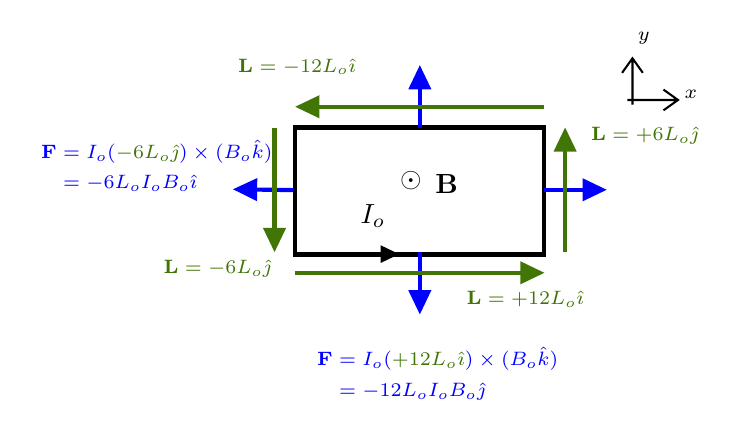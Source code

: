 

\tikzset{every picture/.style={line width=0.75pt}} %set default line width to 0.75pt        

\begin{tikzpicture}[x=0.75pt,y=0.75pt,yscale=-1,xscale=1]
%uncomment if require: \path (0,204); %set diagram left start at 0, and has height of 204

%Shape: Rectangle [id:dp06518465632394843] 
\draw  [line width=1.5]  (130,50) -- (250,50) -- (250,111.2) -- (130,111.2) -- cycle ;
%Straight Lines [id:da12142832505744372] 
\draw    (174,111) -- (177,111) ;
\draw [shift={(180,111)}, rotate = 180] [fill={rgb, 255:red, 0; green, 0; blue, 0 }  ][line width=0.08]  [draw opacity=0] (8.93,-4.29) -- (0,0) -- (8.93,4.29) -- cycle    ;
%Straight Lines [id:da0884111087993622] 
\draw [color={rgb, 255:red, 0; green, 0; blue, 255 }  ,draw opacity=1 ][line width=1.5]    (129.1,80.16) -- (104,79.81) ;
\draw [shift={(100,79.76)}, rotate = 0.79] [fill={rgb, 255:red, 0; green, 0; blue, 255 }  ,fill opacity=1 ][line width=0.08]  [draw opacity=0] (11.61,-5.58) -- (0,0) -- (11.61,5.58) -- cycle    ;
%Straight Lines [id:da6460597573466251] 
\draw [color={rgb, 255:red, 0; green, 0; blue, 255 }  ,draw opacity=1 ][line width=1.5]    (190,110) -- (190,136) ;
\draw [shift={(190,140)}, rotate = 270] [fill={rgb, 255:red, 0; green, 0; blue, 255 }  ,fill opacity=1 ][line width=0.08]  [draw opacity=0] (11.61,-5.58) -- (0,0) -- (11.61,5.58) -- cycle    ;
%Straight Lines [id:da39576207659718476] 
\draw [color={rgb, 255:red, 0; green, 0; blue, 255 }  ,draw opacity=1 ][line width=1.5]    (250,80) -- (276,80) ;
\draw [shift={(280,80)}, rotate = 180] [fill={rgb, 255:red, 0; green, 0; blue, 255 }  ,fill opacity=1 ][line width=0.08]  [draw opacity=0] (11.61,-5.58) -- (0,0) -- (11.61,5.58) -- cycle    ;
%Straight Lines [id:da18232028405655676] 
\draw [color={rgb, 255:red, 0; green, 0; blue, 255 }  ,draw opacity=1 ][line width=1.5]    (190,50) -- (190,24) ;
\draw [shift={(190,20)}, rotate = 90] [fill={rgb, 255:red, 0; green, 0; blue, 255 }  ,fill opacity=1 ][line width=0.08]  [draw opacity=0] (11.61,-5.58) -- (0,0) -- (11.61,5.58) -- cycle    ;
%Shape: Axis 2D [id:dp8720434849181231] 
\draw  (290,36.73) -- (314.38,36.73)(292.44,16.65) -- (292.44,38.97) (307.38,31.73) -- (314.38,36.73) -- (307.38,41.73) (287.44,23.65) -- (292.44,16.65) -- (297.44,23.65)  ;
\draw   ;

%Straight Lines [id:da005211721135375713] 
\draw [color={rgb, 255:red, 65; green, 117; blue, 5 }  ,draw opacity=1 ][line width=1.5]    (120,50) -- (120,106) ;
\draw [shift={(120,110)}, rotate = 270] [fill={rgb, 255:red, 65; green, 117; blue, 5 }  ,fill opacity=1 ][line width=0.08]  [draw opacity=0] (11.61,-5.58) -- (0,0) -- (11.61,5.58) -- cycle    ;
%Straight Lines [id:da22481333074876053] 
\draw [color={rgb, 255:red, 65; green, 117; blue, 5 }  ,draw opacity=1 ][line width=1.5]    (130,120) -- (246,120) ;
\draw [shift={(250,120)}, rotate = 180] [fill={rgb, 255:red, 65; green, 117; blue, 5 }  ,fill opacity=1 ][line width=0.08]  [draw opacity=0] (11.61,-5.58) -- (0,0) -- (11.61,5.58) -- cycle    ;
%Straight Lines [id:da5668519942416028] 
\draw [color={rgb, 255:red, 65; green, 117; blue, 5 }  ,draw opacity=1 ][line width=1.5]    (260,110) -- (260,54) ;
\draw [shift={(260,50)}, rotate = 90] [fill={rgb, 255:red, 65; green, 117; blue, 5 }  ,fill opacity=1 ][line width=0.08]  [draw opacity=0] (11.61,-5.58) -- (0,0) -- (11.61,5.58) -- cycle    ;
%Straight Lines [id:da47513360095907786] 
\draw [color={rgb, 255:red, 65; green, 117; blue, 5 }  ,draw opacity=1 ][line width=1.5]    (250,40) -- (134,40) ;
\draw [shift={(130,40)}, rotate = 360] [fill={rgb, 255:red, 65; green, 117; blue, 5 }  ,fill opacity=1 ][line width=0.08]  [draw opacity=0] (11.61,-5.58) -- (0,0) -- (11.61,5.58) -- cycle    ;

% Text Node
\draw (6,54.4) node [anchor=north west][inner sep=0.75pt]  [font=\scriptsize,color={rgb, 255:red, 65; green, 117; blue, 5 }  ,opacity=1 ]  {$\textcolor[rgb]{0,0,1}{\begin{aligned}
\mathbf{F} & = I_{o} (\textcolor[rgb]{0.25,0.46,0.02}{-6L}\textcolor[rgb]{0.25,0.46,0.02}{_{o}}\textcolor[rgb]{0.25,0.46,0.02}{\hat{\mathbf{\jmath }}} )\times (B_{o}\hat{k} )\\
 & =-6L_{o} I_{o} B_{o}\hat{\imath }
\end{aligned}}$};
% Text Node
\draw (211,126.4) node [anchor=north west][inner sep=0.75pt]  [font=\scriptsize]  {$\textcolor[rgb]{0.25,0.46,0.02}{\begin{aligned}
\mathbf{L} & =+12 L_{o}\hat{\imath }
\end{aligned}}$};
% Text Node
\draw (160,85.4) node [anchor=north west][inner sep=0.75pt]    {$I_{o}$};
% Text Node
\draw (293.55,2.4) node [anchor=north west][inner sep=0.75pt]  [font=\scriptsize]  {$y$};
% Text Node
\draw (316.08,30.41) node [anchor=north west][inner sep=0.75pt]  [font=\scriptsize]  {$x$};
% Text Node
\draw (65,111.4) node [anchor=north west][inner sep=0.75pt]  [font=\scriptsize]  {$\textcolor[rgb]{0.25,0.46,0.02}{\begin{aligned}
\mathbf{L} & =- 6L_{o}\hat{\jmath }
\end{aligned}}$};
% Text Node
\draw (271,47.4) node [anchor=north west][inner sep=0.75pt]  [font=\scriptsize]  {$\textcolor[rgb]{0.25,0.46,0.02}{\begin{aligned}
\mathbf{L} & =+ 6L_{o}\hat{\jmath }
\end{aligned}}$};
% Text Node
\draw (101,14.4) node [anchor=north west][inner sep=0.75pt]  [font=\scriptsize]  {$\textcolor[rgb]{0.25,0.46,0.02}{\begin{aligned}
\mathbf{L} & =-12 L_{o}\hat{\imath }
\end{aligned}}$};
% Text Node
\draw (139,154.4) node [anchor=north west][inner sep=0.75pt]  [font=\scriptsize,color={rgb, 255:red, 65; green, 117; blue, 5 }  ,opacity=1 ]  {$\textcolor[rgb]{0,0,1}{\begin{aligned}
\mathbf{F} & = I_{o} (\textcolor[rgb]{0.25,0.46,0.02}{+12L}\textcolor[rgb]{0.25,0.46,0.02}{_{o}}\textcolor[rgb]{0.25,0.46,0.02}{\hat{\imath }} )\times (B_{o}\hat{k} )\\
 & =-12L_{o} I_{o} B_{o}\hat{\jmath }
\end{aligned}}$};
% Text Node
\draw (179,69.4) node [anchor=north west][inner sep=0.75pt]  [color={rgb, 255:red, 0; green, 0; blue, 0 }  ,opacity=1 ]  {$\odot $};
% Text Node
\draw (196,71.26) node [anchor=north west][inner sep=0.75pt]  [color={rgb, 255:red, 0; green, 0; blue, 0 }  ,opacity=1 ]  {$\mathbf{B}$};


\end{tikzpicture}
